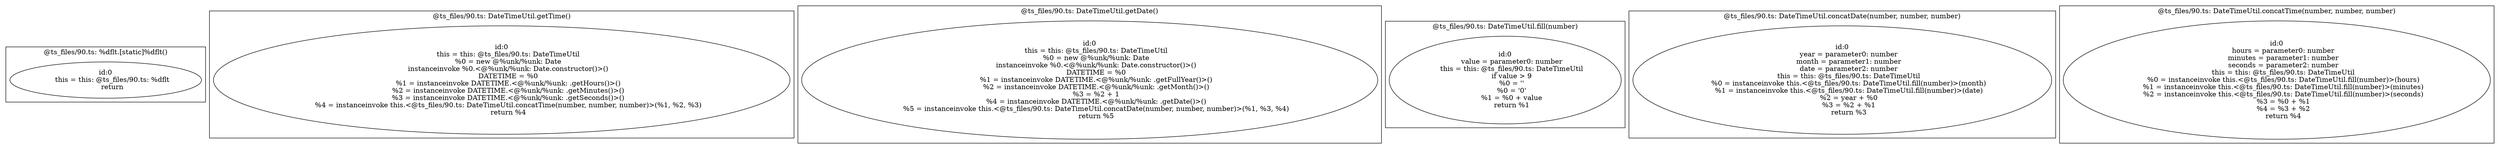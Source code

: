 digraph "90.ts" {
subgraph "cluster_@ts_files/90.ts: %dflt.[static]%dflt()" {
  label="@ts_files/90.ts: %dflt.[static]%dflt()";
  Node33250 [label="id:0
      this = this: @ts_files/90.ts: %dflt
      return"];
}
subgraph "cluster_@ts_files/90.ts: DateTimeUtil.getTime()" {
  label="@ts_files/90.ts: DateTimeUtil.getTime()";
  Node34810 [label="id:0
      this = this: @ts_files/90.ts: DateTimeUtil
      %0 = new @%unk/%unk: Date
      instanceinvoke %0.<@%unk/%unk: Date.constructor()>()
      DATETIME = %0
      %1 = instanceinvoke DATETIME.<@%unk/%unk: .getHours()>()
      %2 = instanceinvoke DATETIME.<@%unk/%unk: .getMinutes()>()
      %3 = instanceinvoke DATETIME.<@%unk/%unk: .getSeconds()>()
      %4 = instanceinvoke this.<@ts_files/90.ts: DateTimeUtil.concatTime(number, number, number)>(%1, %2, %3)
      return %4"];
}
subgraph "cluster_@ts_files/90.ts: DateTimeUtil.getDate()" {
  label="@ts_files/90.ts: DateTimeUtil.getDate()";
  Node34640 [label="id:0
      this = this: @ts_files/90.ts: DateTimeUtil
      %0 = new @%unk/%unk: Date
      instanceinvoke %0.<@%unk/%unk: Date.constructor()>()
      DATETIME = %0
      %1 = instanceinvoke DATETIME.<@%unk/%unk: .getFullYear()>()
      %2 = instanceinvoke DATETIME.<@%unk/%unk: .getMonth()>()
      %3 = %2 + 1
      %4 = instanceinvoke DATETIME.<@%unk/%unk: .getDate()>()
      %5 = instanceinvoke this.<@ts_files/90.ts: DateTimeUtil.concatDate(number, number, number)>(%1, %3, %4)
      return %5"];
}
subgraph "cluster_@ts_files/90.ts: DateTimeUtil.fill(number)" {
  label="@ts_files/90.ts: DateTimeUtil.fill(number)";
  Node38340 [label="id:0
      value = parameter0: number
      this = this: @ts_files/90.ts: DateTimeUtil
      if value > 9
      %0 = ''
      %0 = '0'
      %1 = %0 + value
      return %1"];
}
subgraph "cluster_@ts_files/90.ts: DateTimeUtil.concatDate(number, number, number)" {
  label="@ts_files/90.ts: DateTimeUtil.concatDate(number, number, number)";
  Node58750 [label="id:0
      year = parameter0: number
      month = parameter1: number
      date = parameter2: number
      this = this: @ts_files/90.ts: DateTimeUtil
      %0 = instanceinvoke this.<@ts_files/90.ts: DateTimeUtil.fill(number)>(month)
      %1 = instanceinvoke this.<@ts_files/90.ts: DateTimeUtil.fill(number)>(date)
      %2 = year + %0
      %3 = %2 + %1
      return %3"];
}
subgraph "cluster_@ts_files/90.ts: DateTimeUtil.concatTime(number, number, number)" {
  label="@ts_files/90.ts: DateTimeUtil.concatTime(number, number, number)";
  Node58920 [label="id:0
      hours = parameter0: number
      minutes = parameter1: number
      seconds = parameter2: number
      this = this: @ts_files/90.ts: DateTimeUtil
      %0 = instanceinvoke this.<@ts_files/90.ts: DateTimeUtil.fill(number)>(hours)
      %1 = instanceinvoke this.<@ts_files/90.ts: DateTimeUtil.fill(number)>(minutes)
      %2 = instanceinvoke this.<@ts_files/90.ts: DateTimeUtil.fill(number)>(seconds)
      %3 = %0 + %1
      %4 = %3 + %2
      return %4"];
}
}
